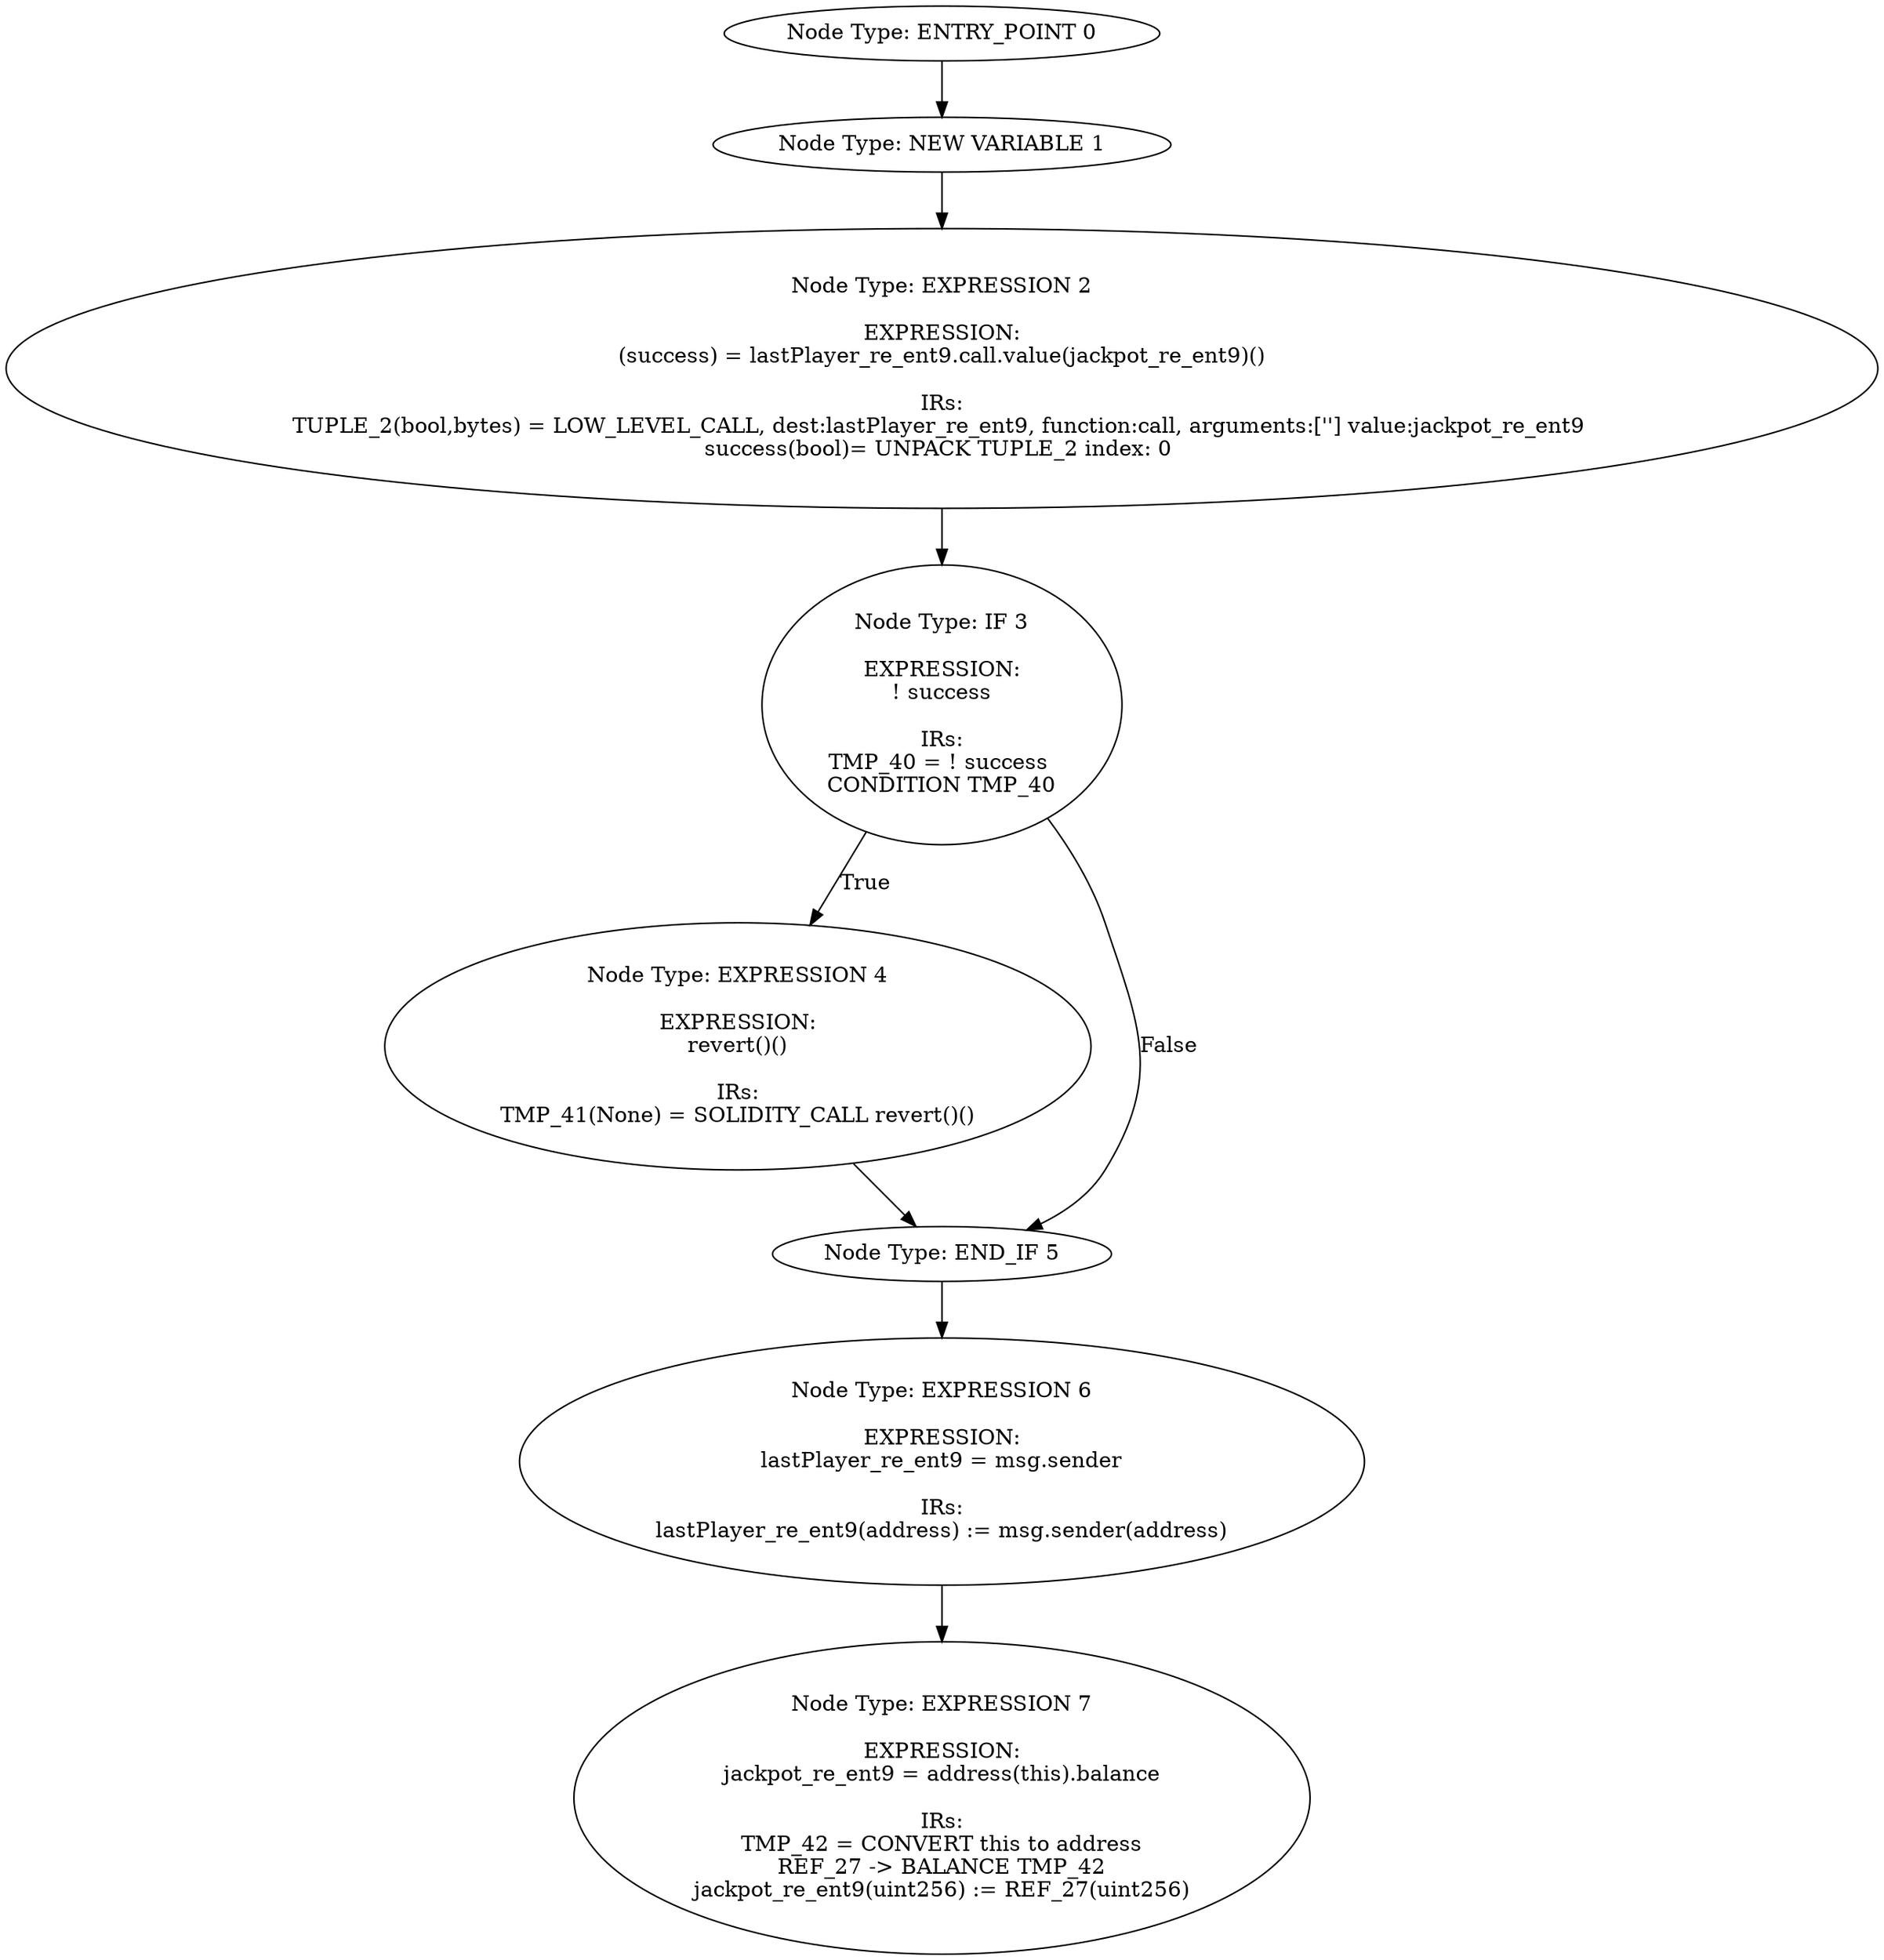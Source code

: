 digraph{
0[label="Node Type: ENTRY_POINT 0
"];
0->1;
1[label="Node Type: NEW VARIABLE 1
"];
1->2;
2[label="Node Type: EXPRESSION 2

EXPRESSION:
(success) = lastPlayer_re_ent9.call.value(jackpot_re_ent9)()

IRs:
TUPLE_2(bool,bytes) = LOW_LEVEL_CALL, dest:lastPlayer_re_ent9, function:call, arguments:[''] value:jackpot_re_ent9 
success(bool)= UNPACK TUPLE_2 index: 0 "];
2->3;
3[label="Node Type: IF 3

EXPRESSION:
! success

IRs:
TMP_40 = ! success 
CONDITION TMP_40"];
3->4[label="True"];
3->5[label="False"];
4[label="Node Type: EXPRESSION 4

EXPRESSION:
revert()()

IRs:
TMP_41(None) = SOLIDITY_CALL revert()()"];
4->5;
5[label="Node Type: END_IF 5
"];
5->6;
6[label="Node Type: EXPRESSION 6

EXPRESSION:
lastPlayer_re_ent9 = msg.sender

IRs:
lastPlayer_re_ent9(address) := msg.sender(address)"];
6->7;
7[label="Node Type: EXPRESSION 7

EXPRESSION:
jackpot_re_ent9 = address(this).balance

IRs:
TMP_42 = CONVERT this to address
REF_27 -> BALANCE TMP_42
jackpot_re_ent9(uint256) := REF_27(uint256)"];
}
